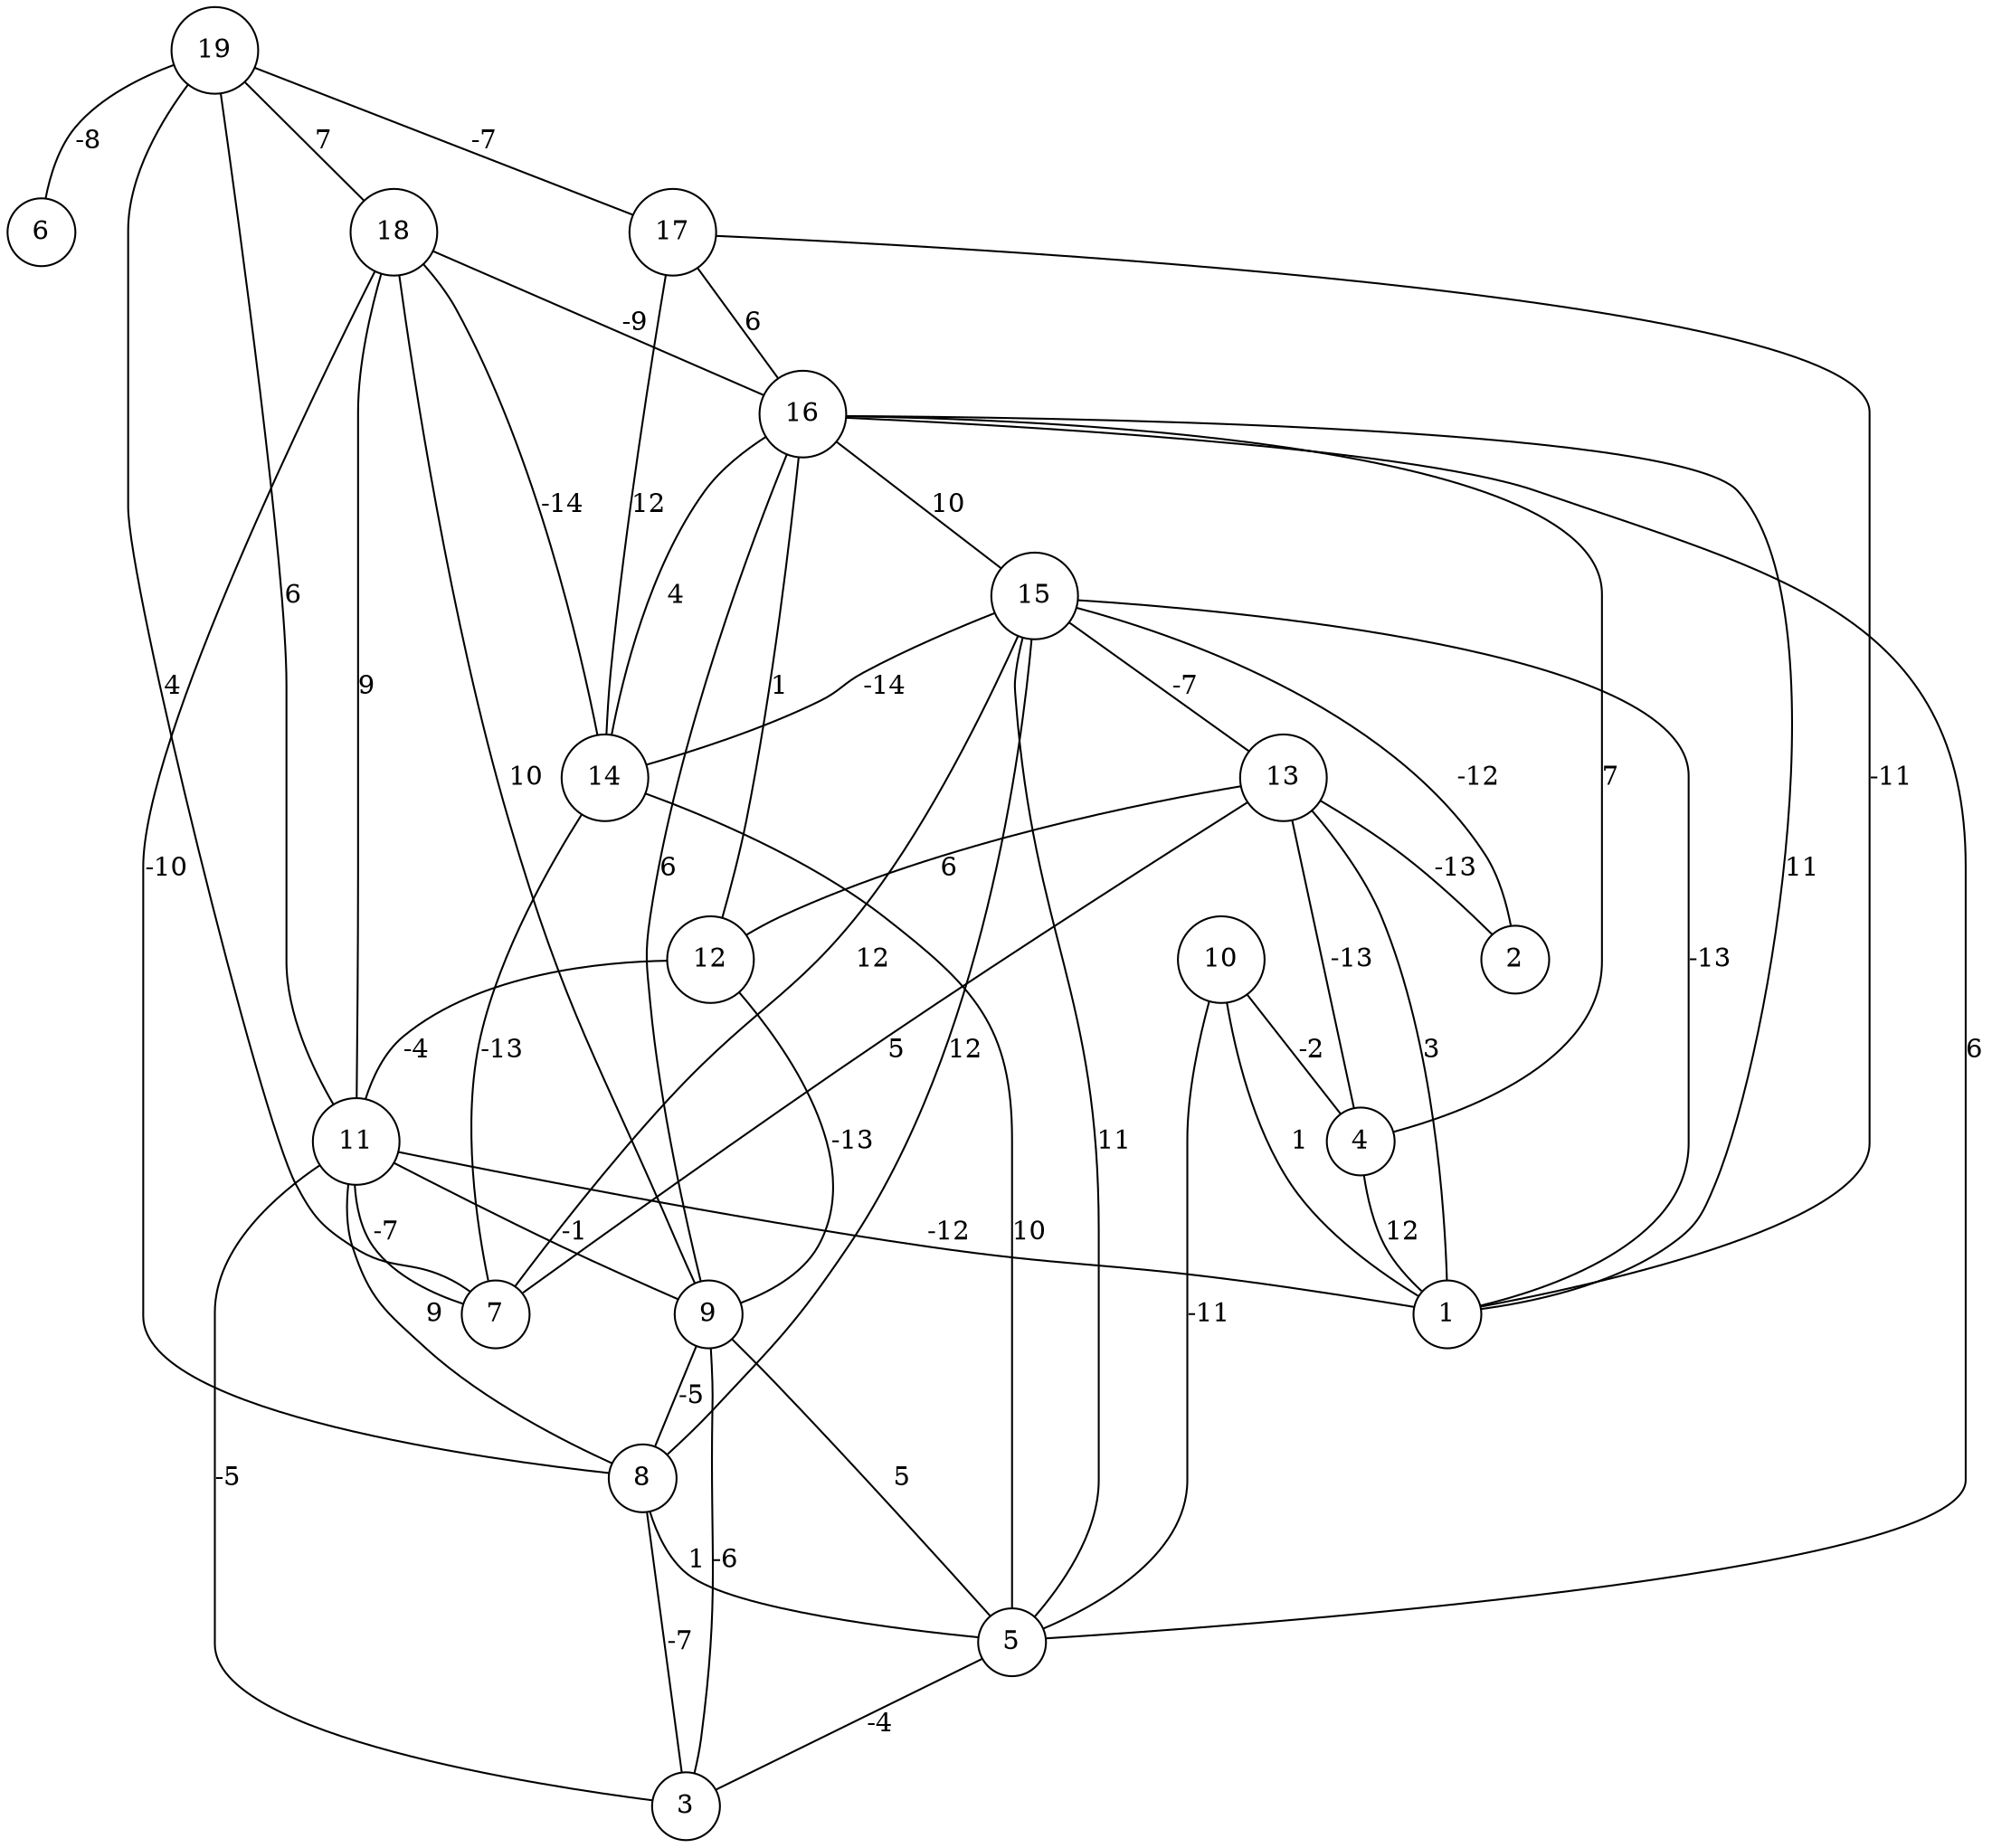 graph { 
	 fontname="Helvetica,Arial,sans-serif" 
	 node [shape = circle]; 
	 19 -- 6 [label = "-8"];
	 19 -- 7 [label = "4"];
	 19 -- 11 [label = "6"];
	 19 -- 17 [label = "-7"];
	 19 -- 18 [label = "7"];
	 18 -- 8 [label = "-10"];
	 18 -- 9 [label = "10"];
	 18 -- 11 [label = "9"];
	 18 -- 14 [label = "-14"];
	 18 -- 16 [label = "-9"];
	 17 -- 1 [label = "-11"];
	 17 -- 14 [label = "12"];
	 17 -- 16 [label = "6"];
	 16 -- 1 [label = "11"];
	 16 -- 4 [label = "7"];
	 16 -- 5 [label = "6"];
	 16 -- 9 [label = "6"];
	 16 -- 12 [label = "1"];
	 16 -- 14 [label = "4"];
	 16 -- 15 [label = "10"];
	 15 -- 1 [label = "-13"];
	 15 -- 2 [label = "-12"];
	 15 -- 5 [label = "11"];
	 15 -- 7 [label = "12"];
	 15 -- 8 [label = "12"];
	 15 -- 13 [label = "-7"];
	 15 -- 14 [label = "-14"];
	 14 -- 5 [label = "10"];
	 14 -- 7 [label = "-13"];
	 13 -- 1 [label = "3"];
	 13 -- 2 [label = "-13"];
	 13 -- 4 [label = "-13"];
	 13 -- 7 [label = "5"];
	 13 -- 12 [label = "6"];
	 12 -- 9 [label = "-13"];
	 12 -- 11 [label = "-4"];
	 11 -- 1 [label = "-12"];
	 11 -- 3 [label = "-5"];
	 11 -- 7 [label = "-7"];
	 11 -- 8 [label = "9"];
	 11 -- 9 [label = "-1"];
	 10 -- 1 [label = "1"];
	 10 -- 4 [label = "-2"];
	 10 -- 5 [label = "-11"];
	 9 -- 3 [label = "-6"];
	 9 -- 5 [label = "5"];
	 9 -- 8 [label = "-5"];
	 8 -- 3 [label = "-7"];
	 8 -- 5 [label = "1"];
	 5 -- 3 [label = "-4"];
	 4 -- 1 [label = "12"];
	 1;
	 2;
	 3;
	 4;
	 5;
	 6;
	 7;
	 8;
	 9;
	 10;
	 11;
	 12;
	 13;
	 14;
	 15;
	 16;
	 17;
	 18;
	 19;
}
